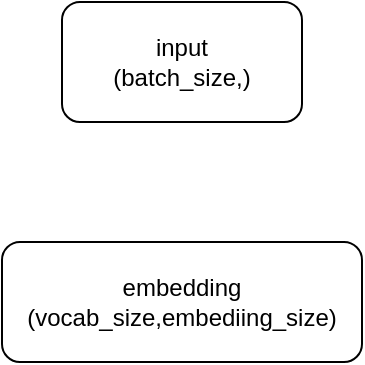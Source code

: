 <mxfile version="25.0.1">
  <diagram name="第 1 页" id="utqmPEL0DHPSSjvNaN32">
    <mxGraphModel dx="815" dy="446" grid="1" gridSize="20" guides="1" tooltips="1" connect="1" arrows="1" fold="1" page="1" pageScale="1" pageWidth="5000" pageHeight="5000" math="0" shadow="0">
      <root>
        <mxCell id="0" />
        <mxCell id="1" parent="0" />
        <mxCell id="4PV6QMyawLdjddjKOA9p-1" value="input&lt;div&gt;(batch_size,)&lt;/div&gt;" style="rounded=1;whiteSpace=wrap;html=1;" vertex="1" parent="1">
          <mxGeometry x="160" y="100" width="120" height="60" as="geometry" />
        </mxCell>
        <mxCell id="4PV6QMyawLdjddjKOA9p-2" value="embedding&lt;div&gt;(vocab_size,embediing_size)&lt;/div&gt;" style="rounded=1;whiteSpace=wrap;html=1;" vertex="1" parent="1">
          <mxGeometry x="130" y="220" width="180" height="60" as="geometry" />
        </mxCell>
      </root>
    </mxGraphModel>
  </diagram>
</mxfile>
